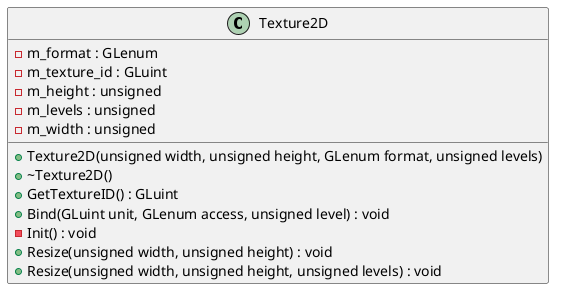 @startuml



class Texture2D {
	+Texture2D(unsigned width, unsigned height, GLenum format, unsigned levels)
	+~Texture2D()
	-m_format : GLenum
	+GetTextureID() : GLuint
	-m_texture_id : GLuint
	-m_height : unsigned
	-m_levels : unsigned
	-m_width : unsigned
	+Bind(GLuint unit, GLenum access, unsigned level) : void
	-Init() : void
	+Resize(unsigned width, unsigned height) : void
	+Resize(unsigned width, unsigned height, unsigned levels) : void
}



@enduml
